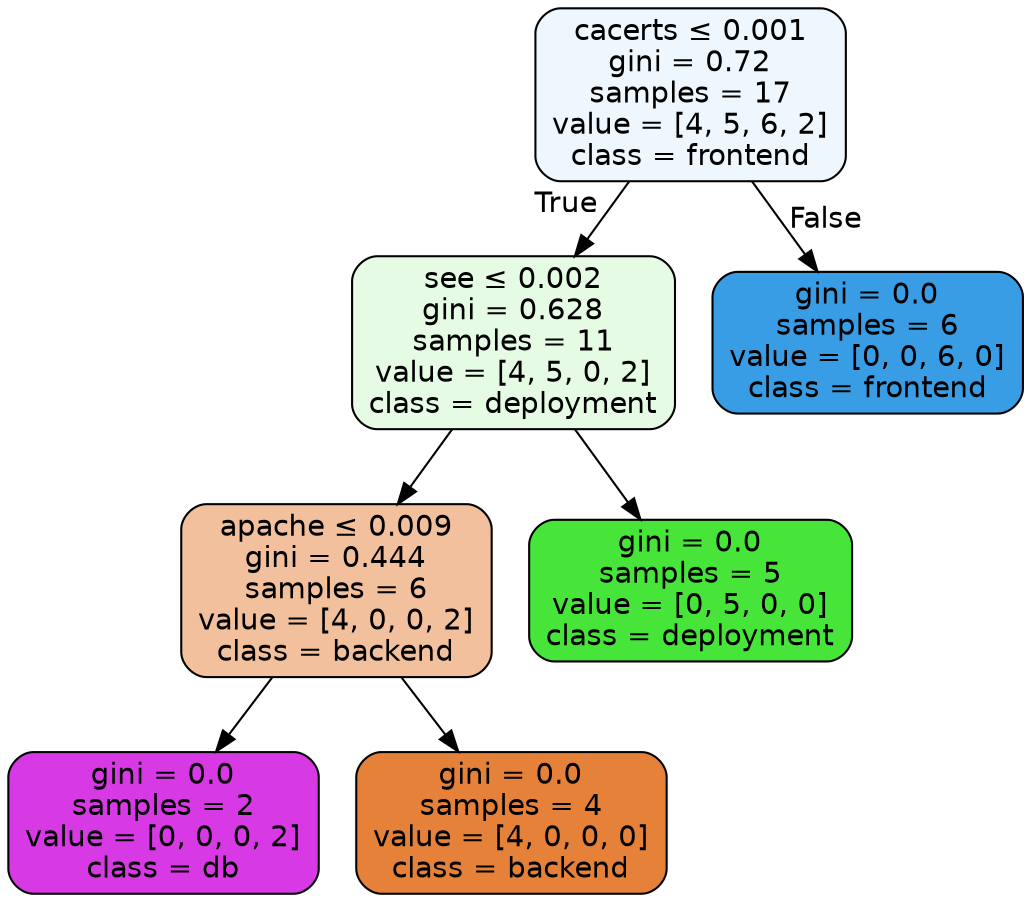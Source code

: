 digraph Tree {
node [shape=box, style="filled, rounded", color="black", fontname=helvetica] ;
edge [fontname=helvetica] ;
0 [label=<cacerts &le; 0.001<br/>gini = 0.72<br/>samples = 17<br/>value = [4, 5, 6, 2]<br/>class = frontend>, fillcolor="#eef7fd"] ;
1 [label=<see &le; 0.002<br/>gini = 0.628<br/>samples = 11<br/>value = [4, 5, 0, 2]<br/>class = deployment>, fillcolor="#e5fbe3"] ;
0 -> 1 [labeldistance=2.5, labelangle=45, headlabel="True"] ;
2 [label=<apache &le; 0.009<br/>gini = 0.444<br/>samples = 6<br/>value = [4, 0, 0, 2]<br/>class = backend>, fillcolor="#f2c09c"] ;
1 -> 2 ;
3 [label=<gini = 0.0<br/>samples = 2<br/>value = [0, 0, 0, 2]<br/>class = db>, fillcolor="#d739e5"] ;
2 -> 3 ;
4 [label=<gini = 0.0<br/>samples = 4<br/>value = [4, 0, 0, 0]<br/>class = backend>, fillcolor="#e58139"] ;
2 -> 4 ;
5 [label=<gini = 0.0<br/>samples = 5<br/>value = [0, 5, 0, 0]<br/>class = deployment>, fillcolor="#47e539"] ;
1 -> 5 ;
6 [label=<gini = 0.0<br/>samples = 6<br/>value = [0, 0, 6, 0]<br/>class = frontend>, fillcolor="#399de5"] ;
0 -> 6 [labeldistance=2.5, labelangle=-45, headlabel="False"] ;
}